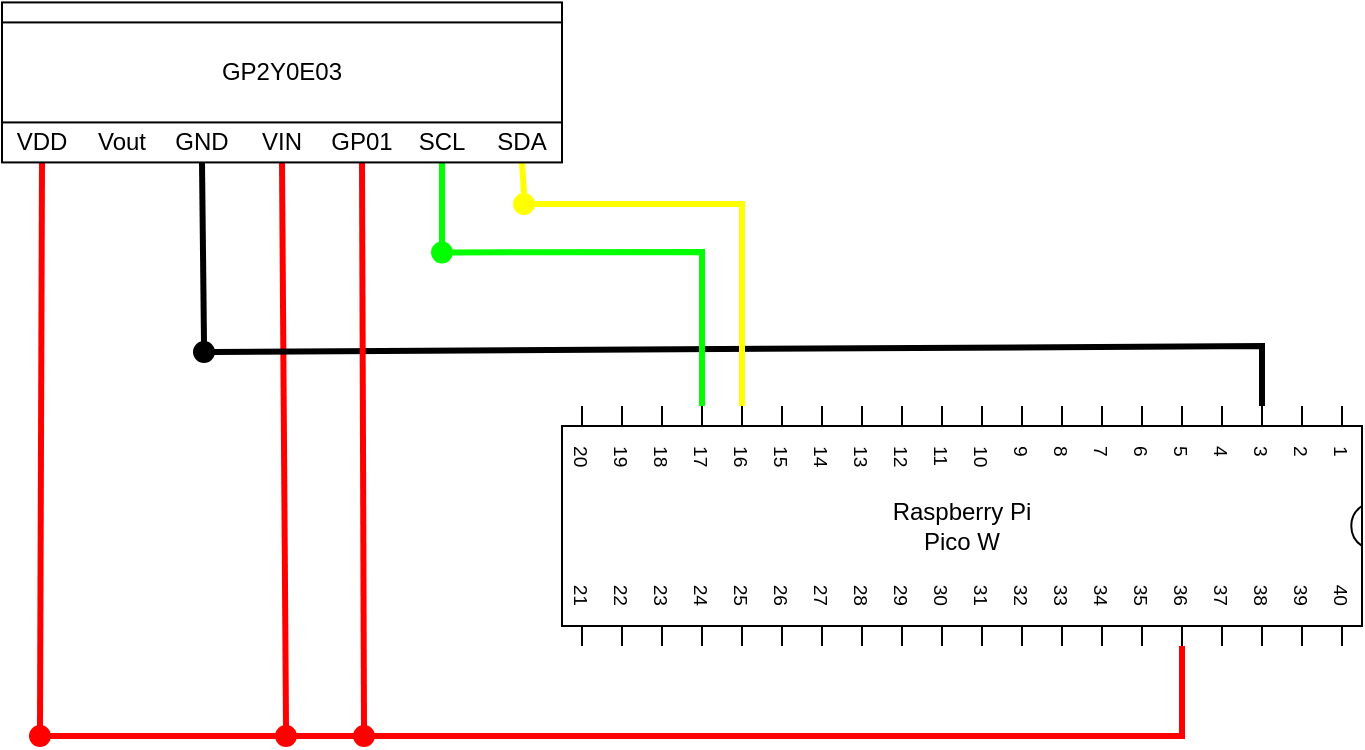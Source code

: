 <mxfile version="21.2.8" type="device">
  <diagram name="Page-1" id="7e0a89b8-554c-2b80-1dc8-d5c74ca68de4">
    <mxGraphModel dx="2214" dy="753" grid="1" gridSize="10" guides="1" tooltips="1" connect="1" arrows="1" fold="1" page="1" pageScale="1" pageWidth="1100" pageHeight="850" background="none" math="0" shadow="0">
      <root>
        <mxCell id="0" />
        <mxCell id="1" parent="0" />
        <mxCell id="HXO4jJ1y9l5ZbeT_rfQ7-1" value="Raspberry Pi&lt;br&gt;Pico W" style="shadow=0;dashed=0;align=center;html=1;strokeWidth=1;shape=mxgraph.electrical.logic_gates.dual_inline_ic;labelNames=a,b,c,d,e,f,g,h,i,j,k,l,m,n,o,p,q,r,s,t;whiteSpace=wrap;rotation=90;horizontal=0;" parent="1" vertex="1">
          <mxGeometry x="-580" y="100" width="120" height="400" as="geometry" />
        </mxCell>
        <mxCell id="HXO4jJ1y9l5ZbeT_rfQ7-36" value="" style="endArrow=none;html=1;rounded=0;entryX=0.5;entryY=0;entryDx=0;entryDy=0;strokeWidth=3;strokeColor=#FF0000;exitX=0.5;exitY=1;exitDx=0;exitDy=0;" parent="1" source="HXO4jJ1y9l5ZbeT_rfQ7-23" target="HXO4jJ1y9l5ZbeT_rfQ7-43" edge="1">
          <mxGeometry width="50" height="50" relative="1" as="geometry">
            <mxPoint x="-910" y="290" as="sourcePoint" />
            <mxPoint x="-780" y="200" as="targetPoint" />
          </mxGeometry>
        </mxCell>
        <mxCell id="HXO4jJ1y9l5ZbeT_rfQ7-43" value="" style="ellipse;whiteSpace=wrap;html=1;fillColor=#FF0000;strokeColor=#FF0000;" parent="1" vertex="1">
          <mxGeometry x="-863" y="400" width="10" height="10" as="geometry" />
        </mxCell>
        <mxCell id="HXO4jJ1y9l5ZbeT_rfQ7-44" value="" style="endArrow=none;html=1;rounded=0;strokeWidth=3;entryX=1;entryY=0.5;entryDx=0;entryDy=0;exitX=0;exitY=0;exitDx=0;exitDy=50;exitPerimeter=0;" parent="1" source="HXO4jJ1y9l5ZbeT_rfQ7-1" target="HXO4jJ1y9l5ZbeT_rfQ7-51" edge="1">
          <mxGeometry width="50" height="50" relative="1" as="geometry">
            <mxPoint x="-300" y="155" as="sourcePoint" />
            <mxPoint x="-694" y="213" as="targetPoint" />
            <Array as="points">
              <mxPoint x="-370" y="210" />
            </Array>
          </mxGeometry>
        </mxCell>
        <mxCell id="HXO4jJ1y9l5ZbeT_rfQ7-45" value="" style="endArrow=none;html=1;rounded=0;entryX=0.5;entryY=1;entryDx=0;entryDy=0;strokeWidth=3;strokeColor=#FF0000;exitX=0.5;exitY=0;exitDx=0;exitDy=0;" parent="1" source="-fHGNe-ycbkFKBGXWXtp-13" target="HXO4jJ1y9l5ZbeT_rfQ7-24" edge="1">
          <mxGeometry width="50" height="50" relative="1" as="geometry">
            <mxPoint x="-780" y="360" as="sourcePoint" />
            <mxPoint x="-770" y="195" as="targetPoint" />
            <Array as="points" />
          </mxGeometry>
        </mxCell>
        <mxCell id="HXO4jJ1y9l5ZbeT_rfQ7-47" value="" style="ellipse;whiteSpace=wrap;html=1;fillColor=#FF0000;strokeColor=#FF0000;" parent="1" vertex="1">
          <mxGeometry x="-986" y="400" width="10" height="10" as="geometry" />
        </mxCell>
        <mxCell id="HXO4jJ1y9l5ZbeT_rfQ7-48" value="" style="endArrow=none;html=1;rounded=0;exitX=0.5;exitY=1;exitDx=0;exitDy=0;entryX=0.5;entryY=0;entryDx=0;entryDy=0;strokeWidth=3;strokeColor=#FF0000;" parent="1" source="HXO4jJ1y9l5ZbeT_rfQ7-27" target="HXO4jJ1y9l5ZbeT_rfQ7-47" edge="1">
          <mxGeometry width="50" height="50" relative="1" as="geometry">
            <mxPoint x="-770" y="130" as="sourcePoint" />
            <mxPoint x="-769" y="410" as="targetPoint" />
          </mxGeometry>
        </mxCell>
        <mxCell id="HXO4jJ1y9l5ZbeT_rfQ7-50" value="" style="endArrow=none;html=1;rounded=0;exitX=1;exitY=0.5;exitDx=0;exitDy=0;entryX=0;entryY=0.5;entryDx=0;entryDy=0;strokeWidth=3;strokeColor=#FF0000;" parent="1" source="HXO4jJ1y9l5ZbeT_rfQ7-47" target="HXO4jJ1y9l5ZbeT_rfQ7-43" edge="1">
          <mxGeometry width="50" height="50" relative="1" as="geometry">
            <mxPoint x="-850" y="130" as="sourcePoint" />
            <mxPoint x="-852" y="410" as="targetPoint" />
          </mxGeometry>
        </mxCell>
        <mxCell id="HXO4jJ1y9l5ZbeT_rfQ7-51" value="" style="ellipse;whiteSpace=wrap;html=1;fillColor=#000000;" parent="1" vertex="1">
          <mxGeometry x="-904" y="208" width="10" height="10" as="geometry" />
        </mxCell>
        <mxCell id="HXO4jJ1y9l5ZbeT_rfQ7-54" value="" style="endArrow=none;html=1;rounded=0;exitX=0.5;exitY=1;exitDx=0;exitDy=0;strokeWidth=3;entryX=0.5;entryY=0;entryDx=0;entryDy=0;" parent="1" source="HXO4jJ1y9l5ZbeT_rfQ7-22" target="HXO4jJ1y9l5ZbeT_rfQ7-51" edge="1">
          <mxGeometry width="50" height="50" relative="1" as="geometry">
            <mxPoint x="-800" y="163.21" as="sourcePoint" />
            <mxPoint x="-830" y="206.21" as="targetPoint" />
          </mxGeometry>
        </mxCell>
        <mxCell id="HXO4jJ1y9l5ZbeT_rfQ7-56" value="" style="endArrow=none;html=1;rounded=0;strokeWidth=3;exitX=0;exitY=0;exitDx=0;exitDy=330;exitPerimeter=0;strokeColor=#00FF00;entryX=1;entryY=0.5;entryDx=0;entryDy=0;" parent="1" source="HXO4jJ1y9l5ZbeT_rfQ7-1" target="HXO4jJ1y9l5ZbeT_rfQ7-57" edge="1">
          <mxGeometry width="50" height="50" relative="1" as="geometry">
            <mxPoint x="-245" y="250" as="sourcePoint" />
            <mxPoint x="-720" y="165" as="targetPoint" />
            <Array as="points">
              <mxPoint x="-650" y="163" />
            </Array>
          </mxGeometry>
        </mxCell>
        <mxCell id="HXO4jJ1y9l5ZbeT_rfQ7-57" value="" style="ellipse;whiteSpace=wrap;html=1;fillColor=#00FF00;strokeColor=#00FF00;" parent="1" vertex="1">
          <mxGeometry x="-785" y="158.21" width="10" height="10" as="geometry" />
        </mxCell>
        <mxCell id="HXO4jJ1y9l5ZbeT_rfQ7-58" value="" style="endArrow=none;html=1;rounded=0;strokeWidth=3;entryX=0.5;entryY=0;entryDx=0;entryDy=0;strokeColor=#00FF00;exitX=0.5;exitY=1;exitDx=0;exitDy=0;" parent="1" source="HXO4jJ1y9l5ZbeT_rfQ7-25" target="HXO4jJ1y9l5ZbeT_rfQ7-57" edge="1">
          <mxGeometry width="50" height="50" relative="1" as="geometry">
            <mxPoint x="-720" y="138.21" as="sourcePoint" />
            <mxPoint x="-739" y="158.21" as="targetPoint" />
          </mxGeometry>
        </mxCell>
        <mxCell id="HXO4jJ1y9l5ZbeT_rfQ7-60" value="" style="endArrow=none;html=1;rounded=0;strokeWidth=3;exitX=0;exitY=0;exitDx=0;exitDy=310;exitPerimeter=0;strokeColor=#FFFF00;entryX=1;entryY=0.5;entryDx=0;entryDy=0;" parent="1" source="HXO4jJ1y9l5ZbeT_rfQ7-1" target="HXO4jJ1y9l5ZbeT_rfQ7-63" edge="1">
          <mxGeometry width="50" height="50" relative="1" as="geometry">
            <mxPoint x="-205" y="250" as="sourcePoint" />
            <mxPoint x="-660" y="190" as="targetPoint" />
            <Array as="points">
              <mxPoint x="-630" y="139" />
            </Array>
          </mxGeometry>
        </mxCell>
        <mxCell id="HXO4jJ1y9l5ZbeT_rfQ7-63" value="" style="ellipse;whiteSpace=wrap;html=1;fillColor=#FFFF00;strokeColor=#FFFF00;" parent="1" vertex="1">
          <mxGeometry x="-744" y="134" width="10" height="10" as="geometry" />
        </mxCell>
        <mxCell id="HXO4jJ1y9l5ZbeT_rfQ7-64" value="" style="endArrow=none;html=1;rounded=0;exitX=0.5;exitY=1;exitDx=0;exitDy=0;strokeWidth=3;strokeColor=#FFFF00;fillColor=#fad7ac;entryX=0.5;entryY=0;entryDx=0;entryDy=0;" parent="1" source="-fHGNe-ycbkFKBGXWXtp-10" target="HXO4jJ1y9l5ZbeT_rfQ7-63" edge="1">
          <mxGeometry width="50" height="50" relative="1" as="geometry">
            <mxPoint x="-700" y="128.21" as="sourcePoint" />
            <mxPoint x="-660" y="180" as="targetPoint" />
          </mxGeometry>
        </mxCell>
        <mxCell id="HXO4jJ1y9l5ZbeT_rfQ7-14" value="" style="rounded=0;whiteSpace=wrap;html=1;" parent="1" vertex="1">
          <mxGeometry x="-1000" y="38.21" width="280" height="80" as="geometry" />
        </mxCell>
        <mxCell id="HXO4jJ1y9l5ZbeT_rfQ7-22" value="GND" style="text;html=1;strokeColor=none;fillColor=none;align=center;verticalAlign=middle;whiteSpace=wrap;rounded=0;" parent="1" vertex="1">
          <mxGeometry x="-920" y="98.21" width="40" height="20" as="geometry" />
        </mxCell>
        <mxCell id="HXO4jJ1y9l5ZbeT_rfQ7-23" value="VIN" style="text;html=1;strokeColor=none;fillColor=none;align=center;verticalAlign=middle;whiteSpace=wrap;rounded=0;" parent="1" vertex="1">
          <mxGeometry x="-880" y="98.21" width="40" height="20" as="geometry" />
        </mxCell>
        <mxCell id="HXO4jJ1y9l5ZbeT_rfQ7-24" value="GP01" style="text;html=1;strokeColor=none;fillColor=none;align=center;verticalAlign=middle;whiteSpace=wrap;rounded=0;" parent="1" vertex="1">
          <mxGeometry x="-840" y="98.21" width="40" height="20" as="geometry" />
        </mxCell>
        <mxCell id="HXO4jJ1y9l5ZbeT_rfQ7-25" value="SCL" style="text;html=1;strokeColor=none;fillColor=none;align=center;verticalAlign=middle;whiteSpace=wrap;rounded=0;" parent="1" vertex="1">
          <mxGeometry x="-800" y="98.21" width="40" height="20" as="geometry" />
        </mxCell>
        <mxCell id="HXO4jJ1y9l5ZbeT_rfQ7-26" value="Vout" style="text;html=1;strokeColor=none;fillColor=none;align=center;verticalAlign=middle;whiteSpace=wrap;rounded=0;" parent="1" vertex="1">
          <mxGeometry x="-960" y="98.21" width="40" height="20" as="geometry" />
        </mxCell>
        <mxCell id="HXO4jJ1y9l5ZbeT_rfQ7-27" value="VDD" style="text;html=1;strokeColor=none;fillColor=none;align=center;verticalAlign=middle;whiteSpace=wrap;rounded=0;" parent="1" vertex="1">
          <mxGeometry x="-1000" y="98.21" width="40" height="20" as="geometry" />
        </mxCell>
        <mxCell id="HXO4jJ1y9l5ZbeT_rfQ7-55" value="GP2Y0E03" style="text;html=1;strokeColor=default;fillColor=none;align=center;verticalAlign=middle;whiteSpace=wrap;rounded=0;container=0;" parent="1" vertex="1">
          <mxGeometry x="-1000" y="48.21" width="280" height="50" as="geometry" />
        </mxCell>
        <mxCell id="-fHGNe-ycbkFKBGXWXtp-10" value="SDA" style="text;html=1;strokeColor=none;fillColor=none;align=center;verticalAlign=middle;whiteSpace=wrap;rounded=0;" vertex="1" parent="1">
          <mxGeometry x="-760" y="98.21" width="40" height="20" as="geometry" />
        </mxCell>
        <mxCell id="-fHGNe-ycbkFKBGXWXtp-16" value="" style="endArrow=none;html=1;rounded=0;exitX=1;exitY=0.5;exitDx=0;exitDy=0;strokeWidth=3;strokeColor=#FF0000;entryX=1;entryY=0;entryDx=0;entryDy=90;entryPerimeter=0;" edge="1" parent="1" source="HXO4jJ1y9l5ZbeT_rfQ7-43" target="HXO4jJ1y9l5ZbeT_rfQ7-1">
          <mxGeometry width="50" height="50" relative="1" as="geometry">
            <mxPoint x="-853" y="405" as="sourcePoint" />
            <mxPoint x="-810" y="300" as="targetPoint" />
            <Array as="points">
              <mxPoint x="-410" y="405" />
            </Array>
          </mxGeometry>
        </mxCell>
        <mxCell id="-fHGNe-ycbkFKBGXWXtp-13" value="" style="ellipse;whiteSpace=wrap;html=1;fillColor=#FF0000;strokeColor=#FF0000;" vertex="1" parent="1">
          <mxGeometry x="-824" y="400" width="10" height="10" as="geometry" />
        </mxCell>
      </root>
    </mxGraphModel>
  </diagram>
</mxfile>
